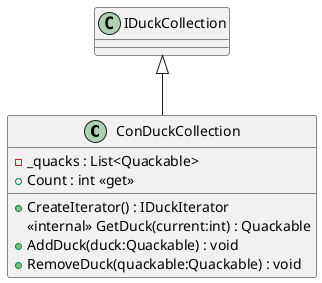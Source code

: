 @startuml
class ConDuckCollection {
    - _quacks : List<Quackable>
    + CreateIterator() : IDuckIterator
    <<internal>> GetDuck(current:int) : Quackable
    + Count : int <<get>>
    + AddDuck(duck:Quackable) : void
    + RemoveDuck(quackable:Quackable) : void
}
IDuckCollection <|-- ConDuckCollection
@enduml
